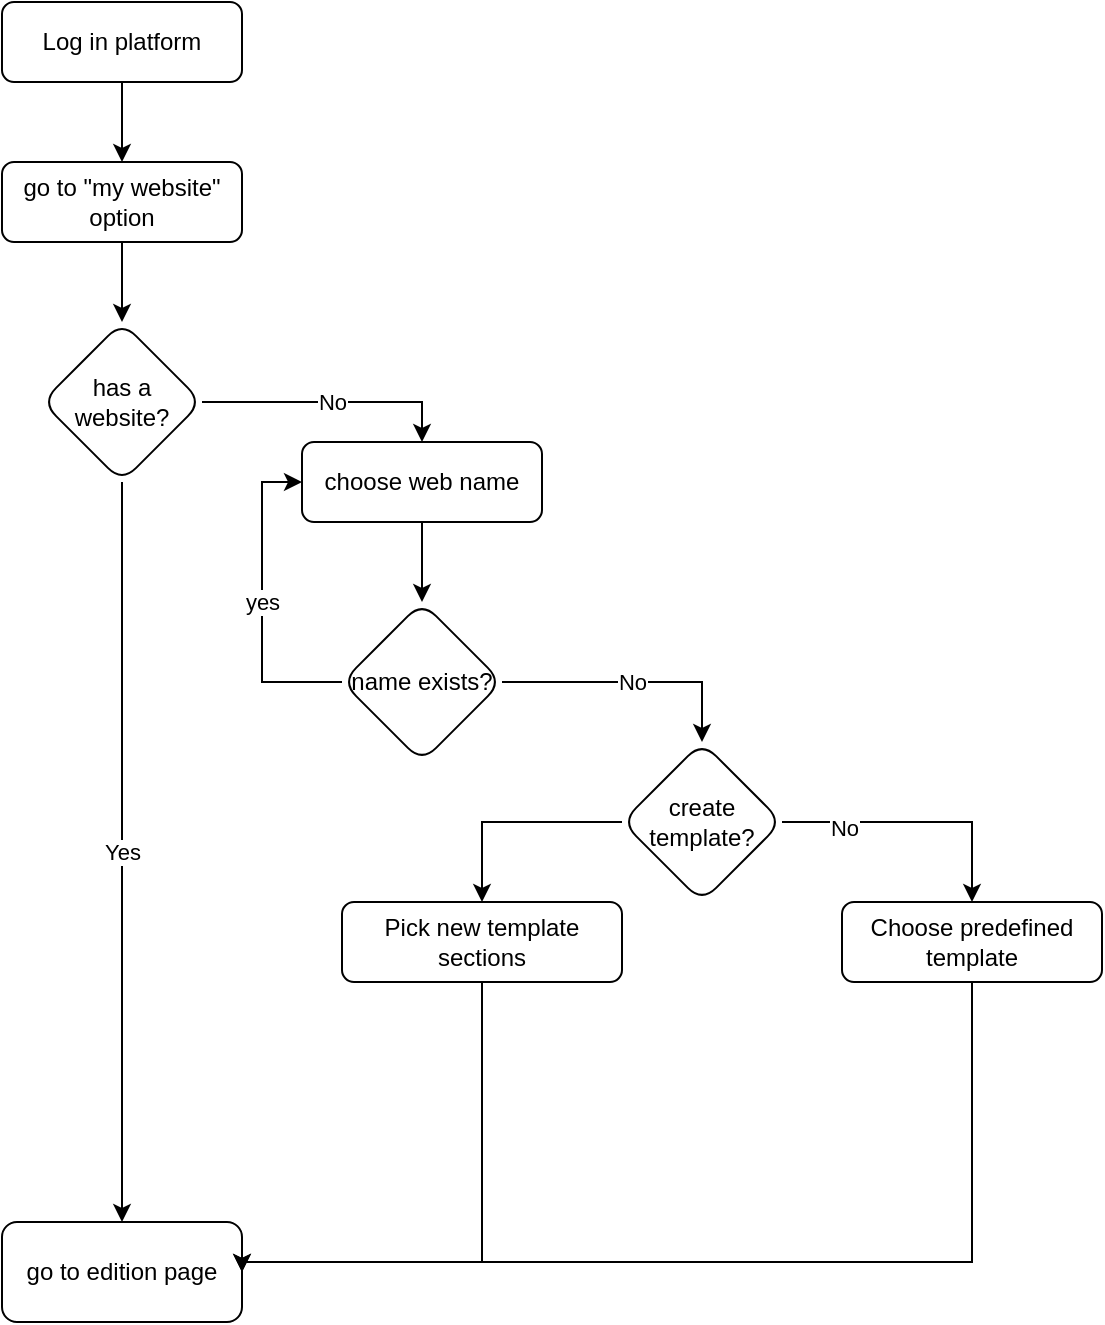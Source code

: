 <mxfile version="15.8.8" type="github">
  <diagram id="C5RBs43oDa-KdzZeNtuy" name="Page-1">
    <mxGraphModel dx="1422" dy="798" grid="1" gridSize="10" guides="1" tooltips="1" connect="1" arrows="1" fold="1" page="1" pageScale="1" pageWidth="827" pageHeight="1169" math="0" shadow="0">
      <root>
        <mxCell id="WIyWlLk6GJQsqaUBKTNV-0" />
        <mxCell id="WIyWlLk6GJQsqaUBKTNV-1" parent="WIyWlLk6GJQsqaUBKTNV-0" />
        <mxCell id="Tq2GhUnHhjm6bYVwHfbz-4" value="" style="edgeStyle=orthogonalEdgeStyle;rounded=0;orthogonalLoop=1;jettySize=auto;html=1;" edge="1" parent="WIyWlLk6GJQsqaUBKTNV-1" source="Tq2GhUnHhjm6bYVwHfbz-2" target="Tq2GhUnHhjm6bYVwHfbz-3">
          <mxGeometry relative="1" as="geometry" />
        </mxCell>
        <mxCell id="Tq2GhUnHhjm6bYVwHfbz-2" value="Log in platform" style="rounded=1;whiteSpace=wrap;html=1;" vertex="1" parent="WIyWlLk6GJQsqaUBKTNV-1">
          <mxGeometry x="250" y="30" width="120" height="40" as="geometry" />
        </mxCell>
        <mxCell id="Tq2GhUnHhjm6bYVwHfbz-10" value="" style="edgeStyle=orthogonalEdgeStyle;rounded=0;orthogonalLoop=1;jettySize=auto;html=1;" edge="1" parent="WIyWlLk6GJQsqaUBKTNV-1" source="Tq2GhUnHhjm6bYVwHfbz-3" target="Tq2GhUnHhjm6bYVwHfbz-9">
          <mxGeometry relative="1" as="geometry" />
        </mxCell>
        <mxCell id="Tq2GhUnHhjm6bYVwHfbz-3" value="go to &quot;my website&quot; option" style="whiteSpace=wrap;html=1;rounded=1;" vertex="1" parent="WIyWlLk6GJQsqaUBKTNV-1">
          <mxGeometry x="250" y="110" width="120" height="40" as="geometry" />
        </mxCell>
        <mxCell id="Tq2GhUnHhjm6bYVwHfbz-12" value="Yes" style="edgeStyle=orthogonalEdgeStyle;rounded=0;orthogonalLoop=1;jettySize=auto;html=1;" edge="1" parent="WIyWlLk6GJQsqaUBKTNV-1" source="Tq2GhUnHhjm6bYVwHfbz-9" target="Tq2GhUnHhjm6bYVwHfbz-11">
          <mxGeometry relative="1" as="geometry" />
        </mxCell>
        <mxCell id="Tq2GhUnHhjm6bYVwHfbz-14" value="No" style="edgeStyle=orthogonalEdgeStyle;rounded=0;orthogonalLoop=1;jettySize=auto;html=1;entryX=0.5;entryY=0;entryDx=0;entryDy=0;" edge="1" parent="WIyWlLk6GJQsqaUBKTNV-1" source="Tq2GhUnHhjm6bYVwHfbz-9" target="Tq2GhUnHhjm6bYVwHfbz-13">
          <mxGeometry relative="1" as="geometry">
            <mxPoint x="730" y="230" as="sourcePoint" />
            <Array as="points">
              <mxPoint x="460" y="230" />
            </Array>
          </mxGeometry>
        </mxCell>
        <mxCell id="Tq2GhUnHhjm6bYVwHfbz-9" value="has a website?" style="rhombus;whiteSpace=wrap;html=1;rounded=1;" vertex="1" parent="WIyWlLk6GJQsqaUBKTNV-1">
          <mxGeometry x="270" y="190" width="80" height="80" as="geometry" />
        </mxCell>
        <mxCell id="Tq2GhUnHhjm6bYVwHfbz-11" value="go to edition page" style="whiteSpace=wrap;html=1;rounded=1;" vertex="1" parent="WIyWlLk6GJQsqaUBKTNV-1">
          <mxGeometry x="250" y="640" width="120" height="50" as="geometry" />
        </mxCell>
        <mxCell id="Tq2GhUnHhjm6bYVwHfbz-17" value="" style="edgeStyle=orthogonalEdgeStyle;rounded=0;orthogonalLoop=1;jettySize=auto;html=1;" edge="1" parent="WIyWlLk6GJQsqaUBKTNV-1" source="Tq2GhUnHhjm6bYVwHfbz-13" target="Tq2GhUnHhjm6bYVwHfbz-16">
          <mxGeometry relative="1" as="geometry" />
        </mxCell>
        <mxCell id="Tq2GhUnHhjm6bYVwHfbz-13" value="choose web name" style="whiteSpace=wrap;html=1;rounded=1;" vertex="1" parent="WIyWlLk6GJQsqaUBKTNV-1">
          <mxGeometry x="400" y="250" width="120" height="40" as="geometry" />
        </mxCell>
        <mxCell id="Tq2GhUnHhjm6bYVwHfbz-18" value="yes" style="edgeStyle=orthogonalEdgeStyle;rounded=0;orthogonalLoop=1;jettySize=auto;html=1;exitX=0;exitY=0.5;exitDx=0;exitDy=0;entryX=0;entryY=0.5;entryDx=0;entryDy=0;" edge="1" parent="WIyWlLk6GJQsqaUBKTNV-1" source="Tq2GhUnHhjm6bYVwHfbz-16" target="Tq2GhUnHhjm6bYVwHfbz-13">
          <mxGeometry relative="1" as="geometry" />
        </mxCell>
        <mxCell id="Tq2GhUnHhjm6bYVwHfbz-22" value="No" style="edgeStyle=orthogonalEdgeStyle;rounded=0;orthogonalLoop=1;jettySize=auto;html=1;" edge="1" parent="WIyWlLk6GJQsqaUBKTNV-1" source="Tq2GhUnHhjm6bYVwHfbz-16" target="Tq2GhUnHhjm6bYVwHfbz-21">
          <mxGeometry relative="1" as="geometry">
            <Array as="points">
              <mxPoint x="600" y="370" />
            </Array>
          </mxGeometry>
        </mxCell>
        <mxCell id="Tq2GhUnHhjm6bYVwHfbz-16" value="name exists?" style="rhombus;whiteSpace=wrap;html=1;rounded=1;" vertex="1" parent="WIyWlLk6GJQsqaUBKTNV-1">
          <mxGeometry x="420" y="330" width="80" height="80" as="geometry" />
        </mxCell>
        <mxCell id="Tq2GhUnHhjm6bYVwHfbz-28" value="" style="edgeStyle=orthogonalEdgeStyle;rounded=0;orthogonalLoop=1;jettySize=auto;html=1;" edge="1" parent="WIyWlLk6GJQsqaUBKTNV-1" source="Tq2GhUnHhjm6bYVwHfbz-21" target="Tq2GhUnHhjm6bYVwHfbz-27">
          <mxGeometry relative="1" as="geometry">
            <Array as="points">
              <mxPoint x="735" y="440" />
            </Array>
          </mxGeometry>
        </mxCell>
        <mxCell id="Tq2GhUnHhjm6bYVwHfbz-29" value="No" style="edgeLabel;html=1;align=center;verticalAlign=middle;resizable=0;points=[];" vertex="1" connectable="0" parent="Tq2GhUnHhjm6bYVwHfbz-28">
          <mxGeometry x="-0.547" y="-3" relative="1" as="geometry">
            <mxPoint as="offset" />
          </mxGeometry>
        </mxCell>
        <mxCell id="Tq2GhUnHhjm6bYVwHfbz-30" style="edgeStyle=orthogonalEdgeStyle;rounded=0;orthogonalLoop=1;jettySize=auto;html=1;exitX=0;exitY=0.5;exitDx=0;exitDy=0;" edge="1" parent="WIyWlLk6GJQsqaUBKTNV-1" source="Tq2GhUnHhjm6bYVwHfbz-21" target="Tq2GhUnHhjm6bYVwHfbz-25">
          <mxGeometry relative="1" as="geometry" />
        </mxCell>
        <mxCell id="Tq2GhUnHhjm6bYVwHfbz-21" value="create template?" style="rhombus;whiteSpace=wrap;html=1;rounded=1;" vertex="1" parent="WIyWlLk6GJQsqaUBKTNV-1">
          <mxGeometry x="560" y="400" width="80" height="80" as="geometry" />
        </mxCell>
        <mxCell id="Tq2GhUnHhjm6bYVwHfbz-31" style="edgeStyle=orthogonalEdgeStyle;rounded=0;orthogonalLoop=1;jettySize=auto;html=1;entryX=1;entryY=0.5;entryDx=0;entryDy=0;" edge="1" parent="WIyWlLk6GJQsqaUBKTNV-1" source="Tq2GhUnHhjm6bYVwHfbz-25" target="Tq2GhUnHhjm6bYVwHfbz-11">
          <mxGeometry relative="1" as="geometry">
            <Array as="points">
              <mxPoint x="490" y="660" />
              <mxPoint x="370" y="660" />
            </Array>
          </mxGeometry>
        </mxCell>
        <mxCell id="Tq2GhUnHhjm6bYVwHfbz-25" value="Pick new template sections" style="whiteSpace=wrap;html=1;rounded=1;" vertex="1" parent="WIyWlLk6GJQsqaUBKTNV-1">
          <mxGeometry x="420" y="480" width="140" height="40" as="geometry" />
        </mxCell>
        <mxCell id="Tq2GhUnHhjm6bYVwHfbz-32" style="edgeStyle=orthogonalEdgeStyle;rounded=0;orthogonalLoop=1;jettySize=auto;html=1;entryX=1;entryY=0.5;entryDx=0;entryDy=0;" edge="1" parent="WIyWlLk6GJQsqaUBKTNV-1" source="Tq2GhUnHhjm6bYVwHfbz-27" target="Tq2GhUnHhjm6bYVwHfbz-11">
          <mxGeometry relative="1" as="geometry">
            <Array as="points">
              <mxPoint x="735" y="660" />
              <mxPoint x="370" y="660" />
            </Array>
          </mxGeometry>
        </mxCell>
        <mxCell id="Tq2GhUnHhjm6bYVwHfbz-27" value="Choose predefined template" style="whiteSpace=wrap;html=1;rounded=1;" vertex="1" parent="WIyWlLk6GJQsqaUBKTNV-1">
          <mxGeometry x="670" y="480" width="130" height="40" as="geometry" />
        </mxCell>
      </root>
    </mxGraphModel>
  </diagram>
</mxfile>
